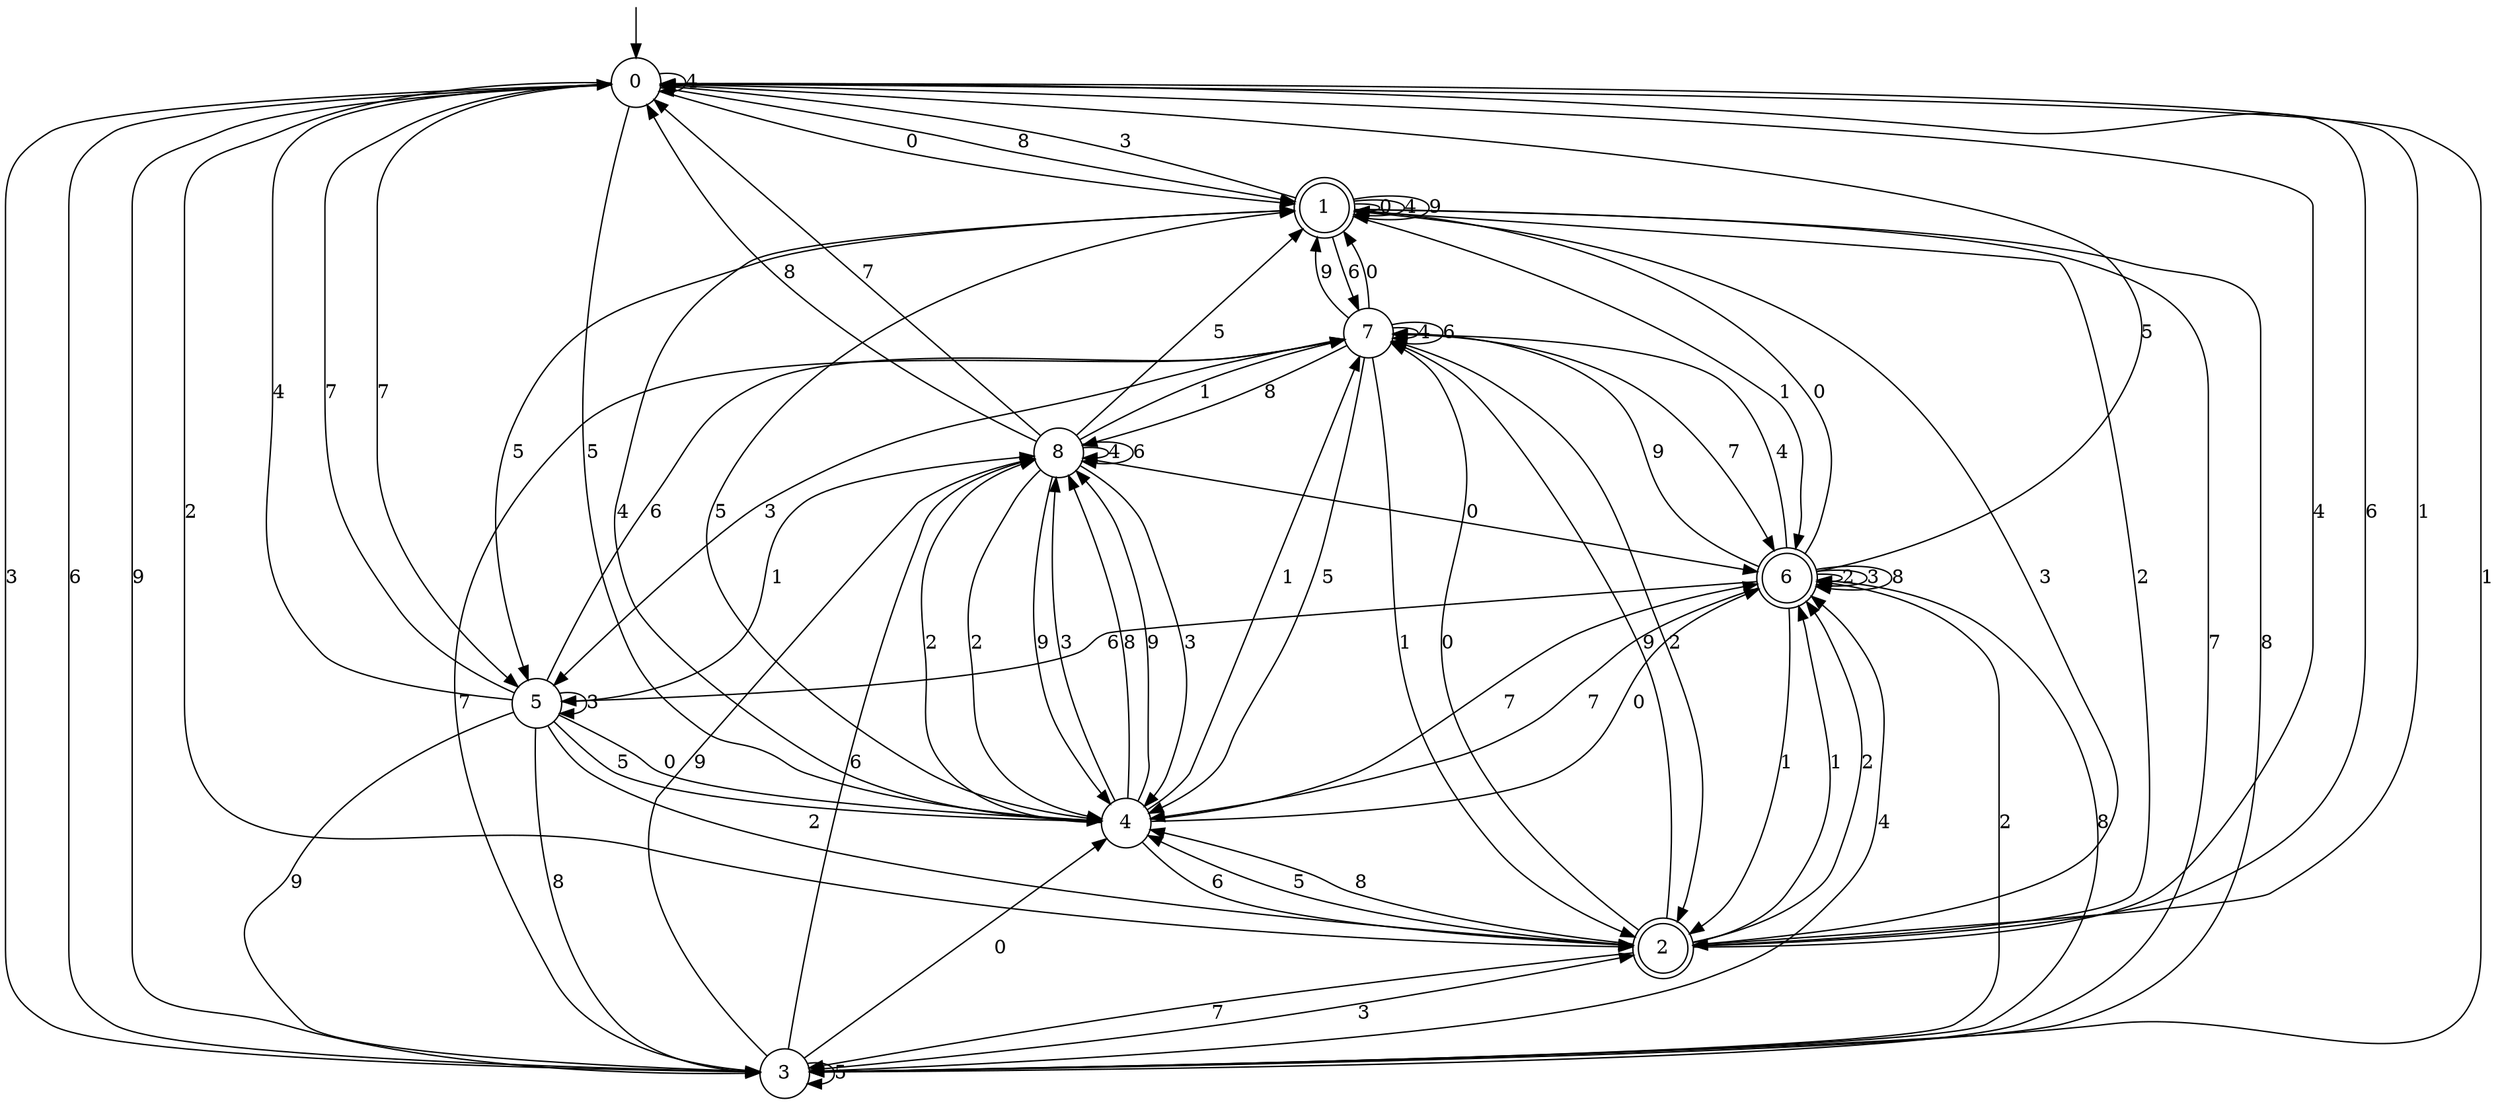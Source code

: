 digraph g {

	s0 [shape="circle" label="0"];
	s1 [shape="doublecircle" label="1"];
	s2 [shape="doublecircle" label="2"];
	s3 [shape="circle" label="3"];
	s4 [shape="circle" label="4"];
	s5 [shape="circle" label="5"];
	s6 [shape="doublecircle" label="6"];
	s7 [shape="circle" label="7"];
	s8 [shape="circle" label="8"];
	s0 -> s1 [label="0"];
	s0 -> s2 [label="1"];
	s0 -> s2 [label="2"];
	s0 -> s3 [label="3"];
	s0 -> s0 [label="4"];
	s0 -> s4 [label="5"];
	s0 -> s3 [label="6"];
	s0 -> s5 [label="7"];
	s0 -> s1 [label="8"];
	s0 -> s3 [label="9"];
	s1 -> s1 [label="0"];
	s1 -> s6 [label="1"];
	s1 -> s2 [label="2"];
	s1 -> s0 [label="3"];
	s1 -> s1 [label="4"];
	s1 -> s5 [label="5"];
	s1 -> s7 [label="6"];
	s1 -> s3 [label="7"];
	s1 -> s3 [label="8"];
	s1 -> s1 [label="9"];
	s2 -> s7 [label="0"];
	s2 -> s6 [label="1"];
	s2 -> s6 [label="2"];
	s2 -> s1 [label="3"];
	s2 -> s0 [label="4"];
	s2 -> s4 [label="5"];
	s2 -> s0 [label="6"];
	s2 -> s3 [label="7"];
	s2 -> s4 [label="8"];
	s2 -> s7 [label="9"];
	s3 -> s4 [label="0"];
	s3 -> s0 [label="1"];
	s3 -> s6 [label="2"];
	s3 -> s2 [label="3"];
	s3 -> s6 [label="4"];
	s3 -> s3 [label="5"];
	s3 -> s8 [label="6"];
	s3 -> s7 [label="7"];
	s3 -> s6 [label="8"];
	s3 -> s8 [label="9"];
	s4 -> s6 [label="0"];
	s4 -> s7 [label="1"];
	s4 -> s8 [label="2"];
	s4 -> s8 [label="3"];
	s4 -> s1 [label="4"];
	s4 -> s1 [label="5"];
	s4 -> s2 [label="6"];
	s4 -> s6 [label="7"];
	s4 -> s8 [label="8"];
	s4 -> s8 [label="9"];
	s5 -> s4 [label="0"];
	s5 -> s8 [label="1"];
	s5 -> s2 [label="2"];
	s5 -> s5 [label="3"];
	s5 -> s0 [label="4"];
	s5 -> s4 [label="5"];
	s5 -> s7 [label="6"];
	s5 -> s0 [label="7"];
	s5 -> s3 [label="8"];
	s5 -> s3 [label="9"];
	s6 -> s1 [label="0"];
	s6 -> s2 [label="1"];
	s6 -> s6 [label="2"];
	s6 -> s6 [label="3"];
	s6 -> s7 [label="4"];
	s6 -> s0 [label="5"];
	s6 -> s5 [label="6"];
	s6 -> s4 [label="7"];
	s6 -> s6 [label="8"];
	s6 -> s7 [label="9"];
	s7 -> s1 [label="0"];
	s7 -> s2 [label="1"];
	s7 -> s2 [label="2"];
	s7 -> s5 [label="3"];
	s7 -> s7 [label="4"];
	s7 -> s4 [label="5"];
	s7 -> s7 [label="6"];
	s7 -> s6 [label="7"];
	s7 -> s8 [label="8"];
	s7 -> s1 [label="9"];
	s8 -> s6 [label="0"];
	s8 -> s7 [label="1"];
	s8 -> s4 [label="2"];
	s8 -> s4 [label="3"];
	s8 -> s8 [label="4"];
	s8 -> s1 [label="5"];
	s8 -> s8 [label="6"];
	s8 -> s0 [label="7"];
	s8 -> s0 [label="8"];
	s8 -> s4 [label="9"];

__start0 [label="" shape="none" width="0" height="0"];
__start0 -> s0;

}
